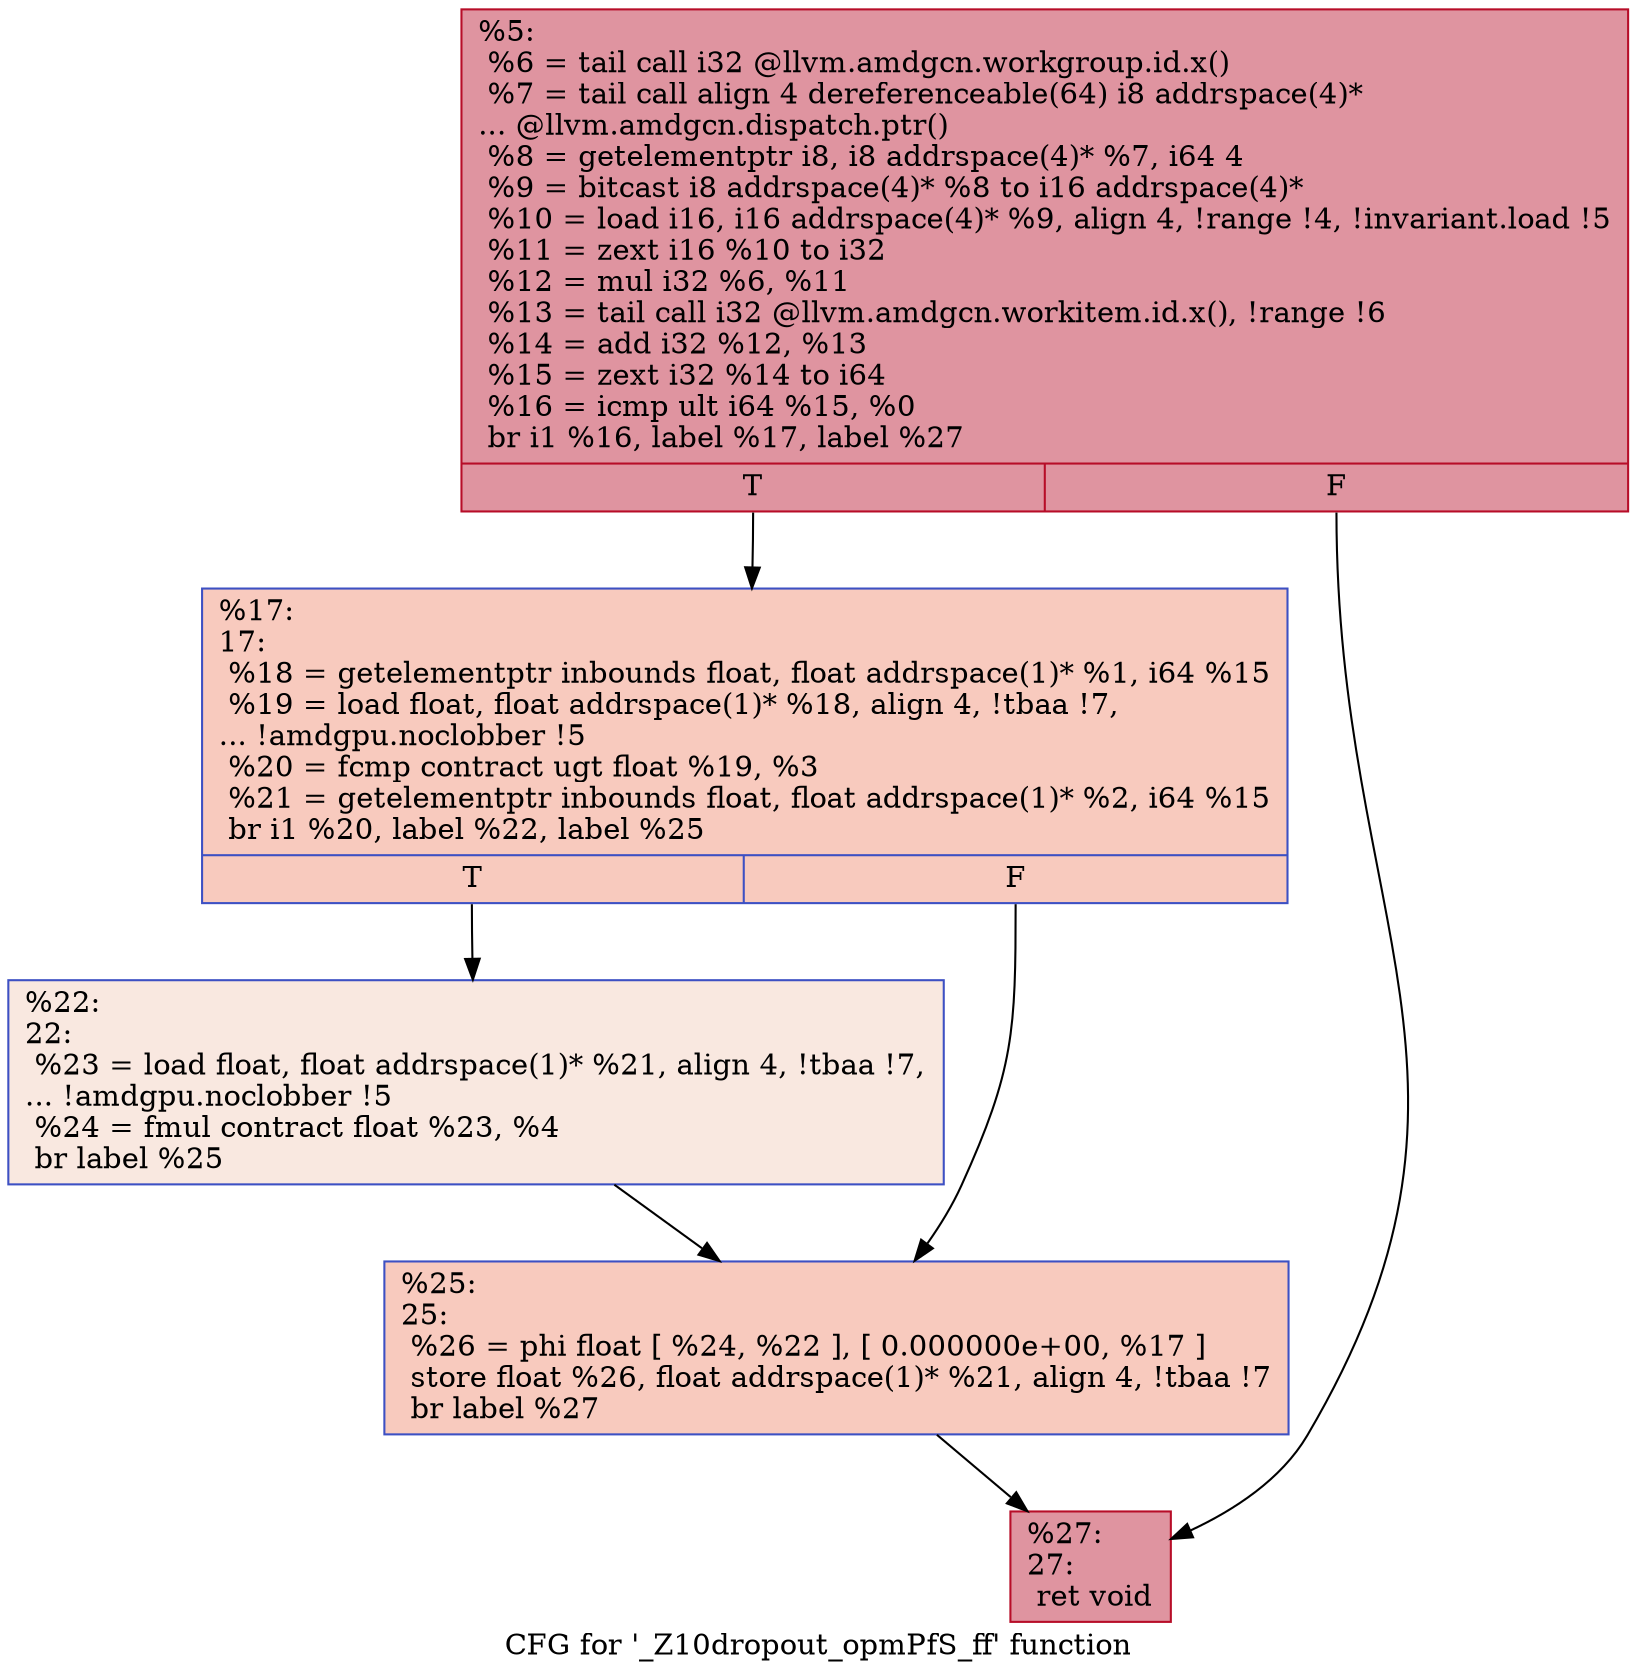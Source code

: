 digraph "CFG for '_Z10dropout_opmPfS_ff' function" {
	label="CFG for '_Z10dropout_opmPfS_ff' function";

	Node0x6309210 [shape=record,color="#b70d28ff", style=filled, fillcolor="#b70d2870",label="{%5:\l  %6 = tail call i32 @llvm.amdgcn.workgroup.id.x()\l  %7 = tail call align 4 dereferenceable(64) i8 addrspace(4)*\l... @llvm.amdgcn.dispatch.ptr()\l  %8 = getelementptr i8, i8 addrspace(4)* %7, i64 4\l  %9 = bitcast i8 addrspace(4)* %8 to i16 addrspace(4)*\l  %10 = load i16, i16 addrspace(4)* %9, align 4, !range !4, !invariant.load !5\l  %11 = zext i16 %10 to i32\l  %12 = mul i32 %6, %11\l  %13 = tail call i32 @llvm.amdgcn.workitem.id.x(), !range !6\l  %14 = add i32 %12, %13\l  %15 = zext i32 %14 to i64\l  %16 = icmp ult i64 %15, %0\l  br i1 %16, label %17, label %27\l|{<s0>T|<s1>F}}"];
	Node0x6309210:s0 -> Node0x6309d00;
	Node0x6309210:s1 -> Node0x630b250;
	Node0x6309d00 [shape=record,color="#3d50c3ff", style=filled, fillcolor="#ef886b70",label="{%17:\l17:                                               \l  %18 = getelementptr inbounds float, float addrspace(1)* %1, i64 %15\l  %19 = load float, float addrspace(1)* %18, align 4, !tbaa !7,\l... !amdgpu.noclobber !5\l  %20 = fcmp contract ugt float %19, %3\l  %21 = getelementptr inbounds float, float addrspace(1)* %2, i64 %15\l  br i1 %20, label %22, label %25\l|{<s0>T|<s1>F}}"];
	Node0x6309d00:s0 -> Node0x630bd60;
	Node0x6309d00:s1 -> Node0x630bdf0;
	Node0x630bd60 [shape=record,color="#3d50c3ff", style=filled, fillcolor="#f1ccb870",label="{%22:\l22:                                               \l  %23 = load float, float addrspace(1)* %21, align 4, !tbaa !7,\l... !amdgpu.noclobber !5\l  %24 = fmul contract float %23, %4\l  br label %25\l}"];
	Node0x630bd60 -> Node0x630bdf0;
	Node0x630bdf0 [shape=record,color="#3d50c3ff", style=filled, fillcolor="#ef886b70",label="{%25:\l25:                                               \l  %26 = phi float [ %24, %22 ], [ 0.000000e+00, %17 ]\l  store float %26, float addrspace(1)* %21, align 4, !tbaa !7\l  br label %27\l}"];
	Node0x630bdf0 -> Node0x630b250;
	Node0x630b250 [shape=record,color="#b70d28ff", style=filled, fillcolor="#b70d2870",label="{%27:\l27:                                               \l  ret void\l}"];
}
